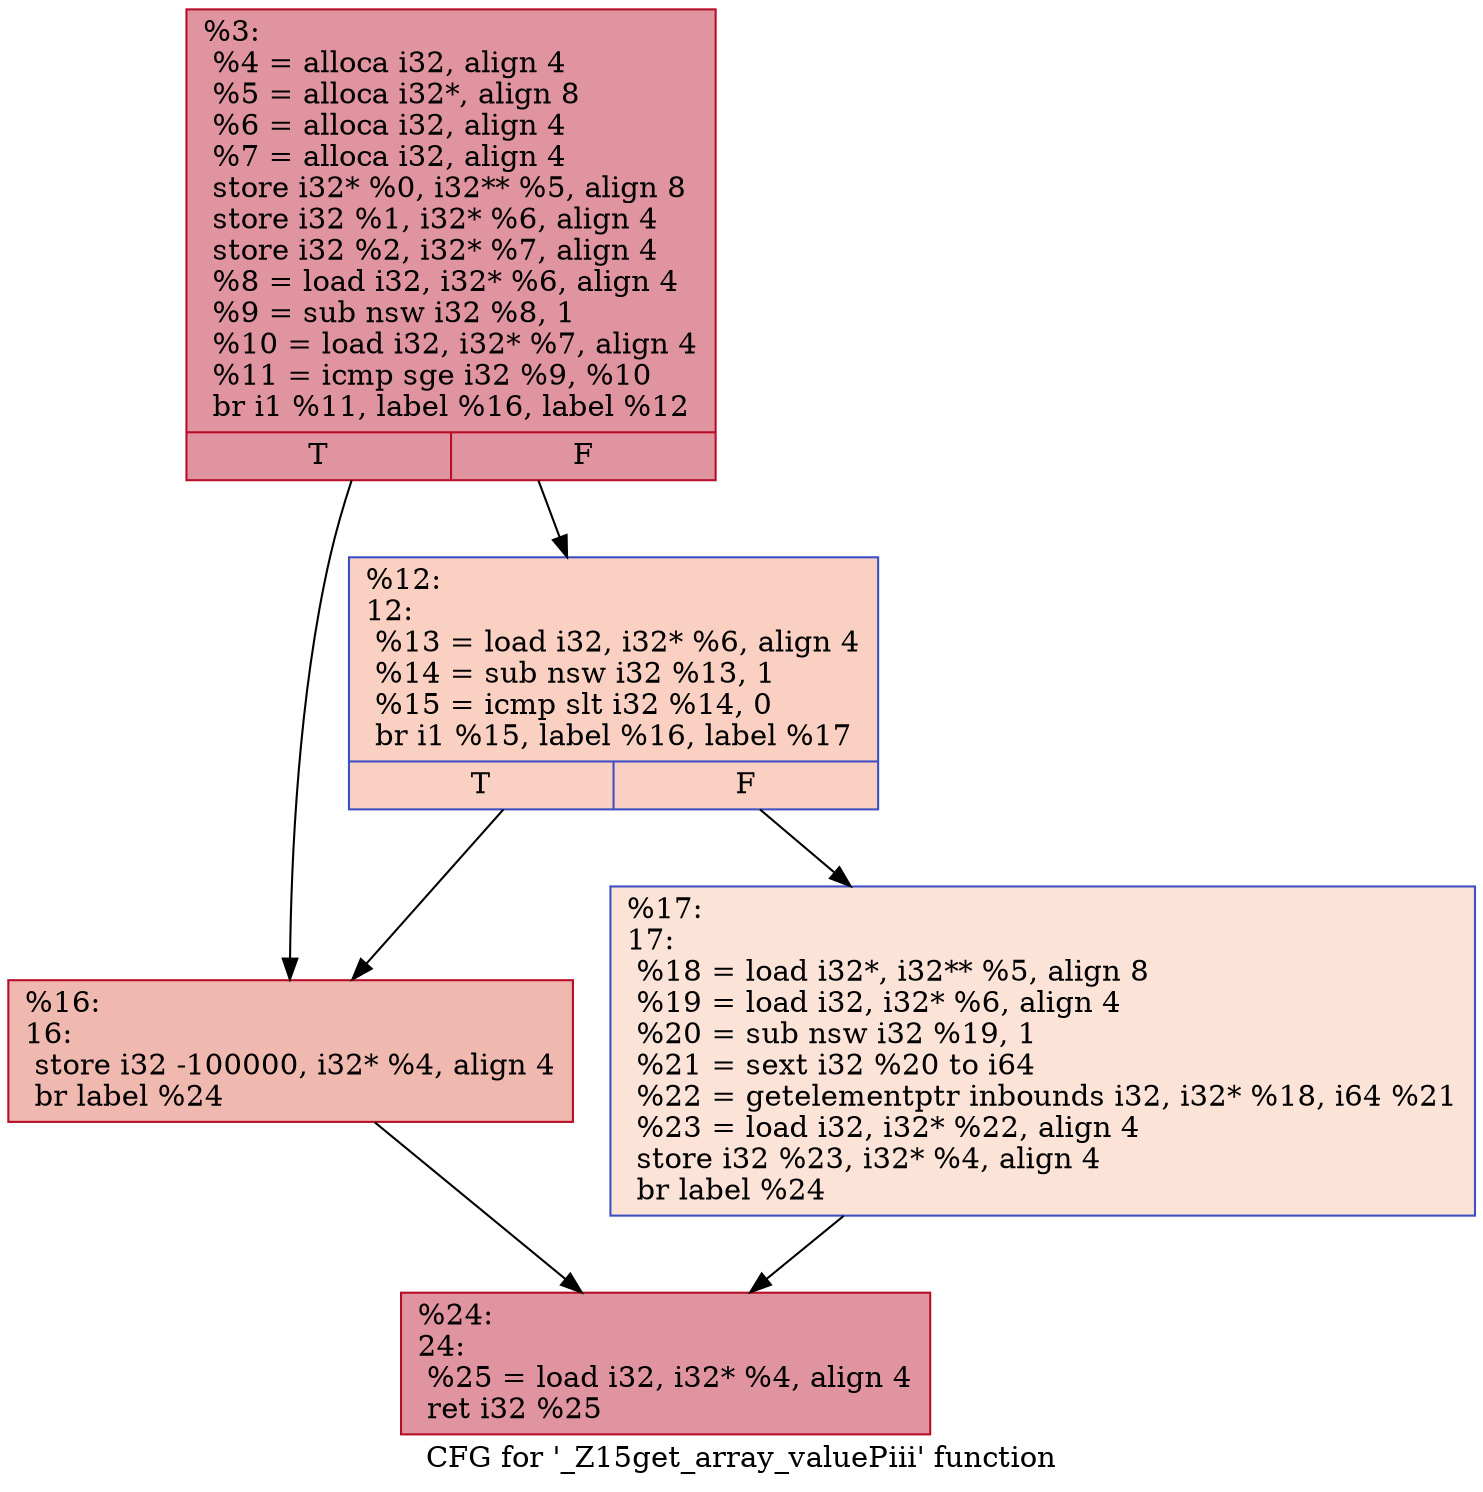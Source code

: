 digraph "CFG for '_Z15get_array_valuePiii' function" {
	label="CFG for '_Z15get_array_valuePiii' function";

	1 [shape=record,color="#b70d28ff", style=filled, fillcolor="#b70d2870",label="{%3:\l  %4 = alloca i32, align 4\l  %5 = alloca i32*, align 8\l  %6 = alloca i32, align 4\l  %7 = alloca i32, align 4\l  store i32* %0, i32** %5, align 8\l  store i32 %1, i32* %6, align 4\l  store i32 %2, i32* %7, align 4\l  %8 = load i32, i32* %6, align 4\l  %9 = sub nsw i32 %8, 1\l  %10 = load i32, i32* %7, align 4\l  %11 = icmp sge i32 %9, %10\l  br i1 %11, label %16, label %12\l|{<s0>T|<s1>F}}"];
	1 -> 2;
	1 -> 3;
	3 [shape=record,color="#3d50c3ff", style=filled, fillcolor="#f3947570",label="{%12:\l12:                                               \l  %13 = load i32, i32* %6, align 4\l  %14 = sub nsw i32 %13, 1\l  %15 = icmp slt i32 %14, 0\l  br i1 %15, label %16, label %17\l|{<s0>T|<s1>F}}"];
	3 -> 2;
	3 -> 4;
	2 [shape=record,color="#b70d28ff", style=filled, fillcolor="#de614d70",label="{%16:\l16:                                               \l  store i32 -100000, i32* %4, align 4\l  br label %24\l}"];
	2 -> 5;
	4 [shape=record,color="#3d50c3ff", style=filled, fillcolor="#f6bfa670",label="{%17:\l17:                                               \l  %18 = load i32*, i32** %5, align 8\l  %19 = load i32, i32* %6, align 4\l  %20 = sub nsw i32 %19, 1\l  %21 = sext i32 %20 to i64\l  %22 = getelementptr inbounds i32, i32* %18, i64 %21\l  %23 = load i32, i32* %22, align 4\l  store i32 %23, i32* %4, align 4\l  br label %24\l}"];
	4 -> 5;
	5 [shape=record,color="#b70d28ff", style=filled, fillcolor="#b70d2870",label="{%24:\l24:                                               \l  %25 = load i32, i32* %4, align 4\l  ret i32 %25\l}"];
}
